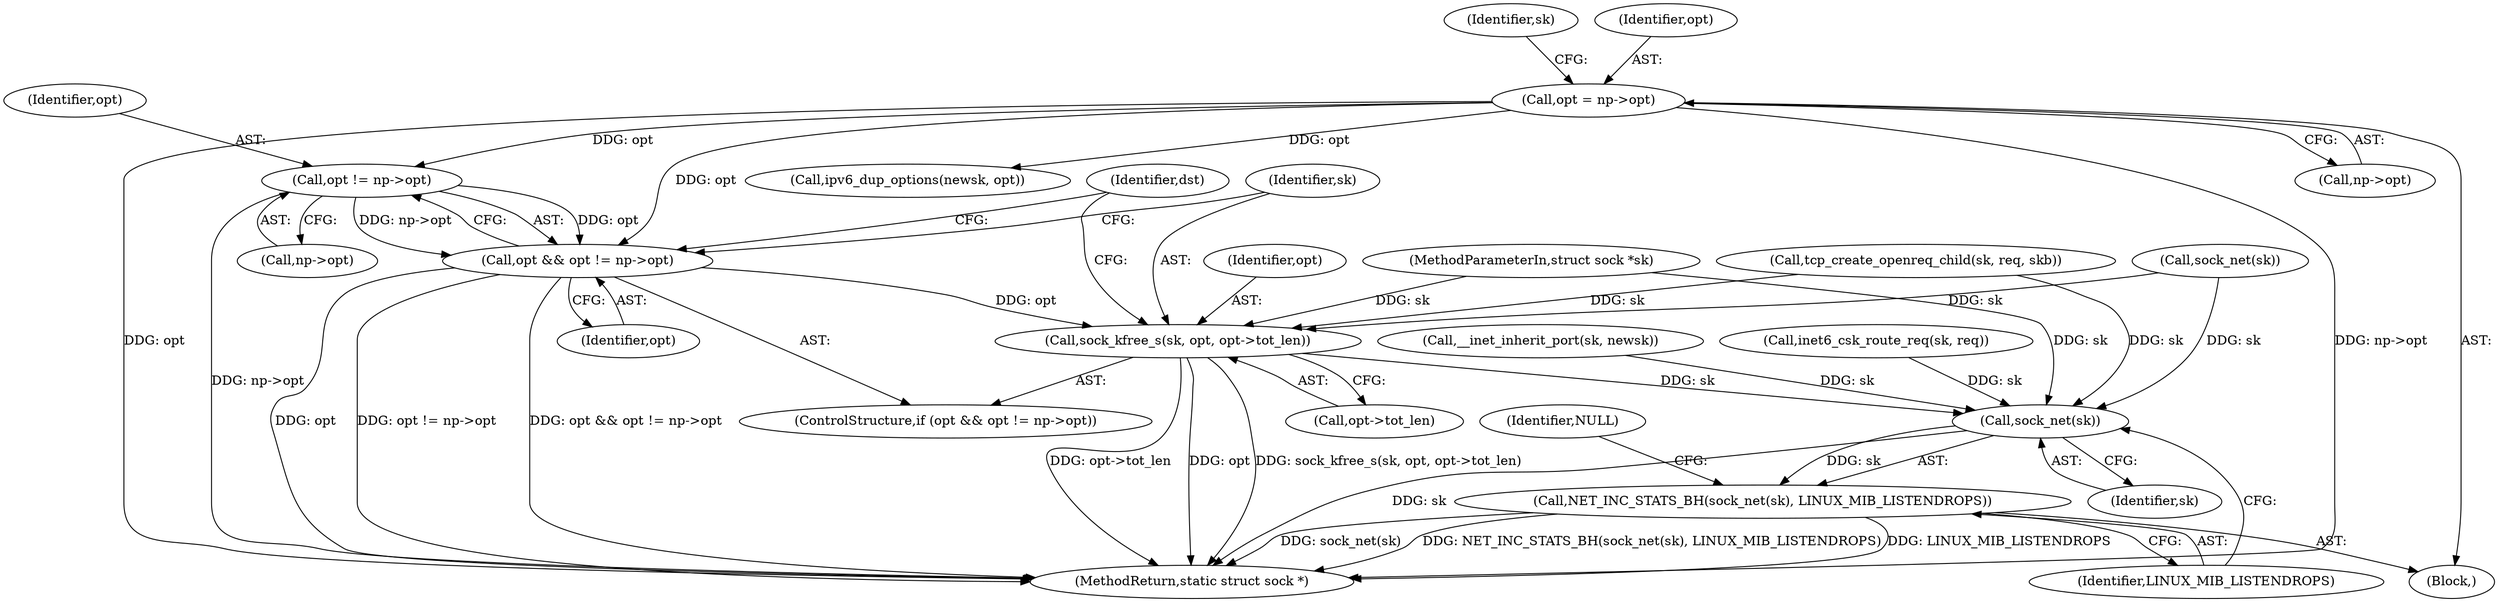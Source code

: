digraph "0_linux_f6d8bd051c391c1c0458a30b2a7abcd939329259_33@pointer" {
"1000584" [label="(Call,opt != np->opt)"];
"1000260" [label="(Call,opt = np->opt)"];
"1000582" [label="(Call,opt && opt != np->opt)"];
"1000589" [label="(Call,sock_kfree_s(sk, opt, opt->tot_len))"];
"1000599" [label="(Call,sock_net(sk))"];
"1000598" [label="(Call,NET_INC_STATS_BH(sock_net(sk), LINUX_MIB_LISTENDROPS))"];
"1000284" [label="(Call,tcp_create_openreq_child(sk, req, skb))"];
"1000562" [label="(Call,__inet_inherit_port(sk, newsk))"];
"1000267" [label="(Identifier,sk)"];
"1000591" [label="(Identifier,opt)"];
"1000604" [label="(MethodReturn,static struct sock *)"];
"1000592" [label="(Call,opt->tot_len)"];
"1000601" [label="(Identifier,LINUX_MIB_LISTENDROPS)"];
"1000600" [label="(Identifier,sk)"];
"1000577" [label="(Call,sock_net(sk))"];
"1000261" [label="(Identifier,opt)"];
"1000275" [label="(Call,inet6_csk_route_req(sk, req))"];
"1000583" [label="(Identifier,opt)"];
"1000454" [label="(Call,ipv6_dup_options(newsk, opt))"];
"1000581" [label="(ControlStructure,if (opt && opt != np->opt))"];
"1000111" [label="(MethodParameterIn,struct sock *sk)"];
"1000260" [label="(Call,opt = np->opt)"];
"1000115" [label="(Block,)"];
"1000584" [label="(Call,opt != np->opt)"];
"1000598" [label="(Call,NET_INC_STATS_BH(sock_net(sk), LINUX_MIB_LISTENDROPS))"];
"1000582" [label="(Call,opt && opt != np->opt)"];
"1000586" [label="(Call,np->opt)"];
"1000262" [label="(Call,np->opt)"];
"1000599" [label="(Call,sock_net(sk))"];
"1000585" [label="(Identifier,opt)"];
"1000596" [label="(Identifier,dst)"];
"1000589" [label="(Call,sock_kfree_s(sk, opt, opt->tot_len))"];
"1000590" [label="(Identifier,sk)"];
"1000603" [label="(Identifier,NULL)"];
"1000584" -> "1000582"  [label="AST: "];
"1000584" -> "1000586"  [label="CFG: "];
"1000585" -> "1000584"  [label="AST: "];
"1000586" -> "1000584"  [label="AST: "];
"1000582" -> "1000584"  [label="CFG: "];
"1000584" -> "1000604"  [label="DDG: np->opt"];
"1000584" -> "1000582"  [label="DDG: opt"];
"1000584" -> "1000582"  [label="DDG: np->opt"];
"1000260" -> "1000584"  [label="DDG: opt"];
"1000260" -> "1000115"  [label="AST: "];
"1000260" -> "1000262"  [label="CFG: "];
"1000261" -> "1000260"  [label="AST: "];
"1000262" -> "1000260"  [label="AST: "];
"1000267" -> "1000260"  [label="CFG: "];
"1000260" -> "1000604"  [label="DDG: np->opt"];
"1000260" -> "1000604"  [label="DDG: opt"];
"1000260" -> "1000454"  [label="DDG: opt"];
"1000260" -> "1000582"  [label="DDG: opt"];
"1000582" -> "1000581"  [label="AST: "];
"1000582" -> "1000583"  [label="CFG: "];
"1000583" -> "1000582"  [label="AST: "];
"1000590" -> "1000582"  [label="CFG: "];
"1000596" -> "1000582"  [label="CFG: "];
"1000582" -> "1000604"  [label="DDG: opt"];
"1000582" -> "1000604"  [label="DDG: opt != np->opt"];
"1000582" -> "1000604"  [label="DDG: opt && opt != np->opt"];
"1000582" -> "1000589"  [label="DDG: opt"];
"1000589" -> "1000581"  [label="AST: "];
"1000589" -> "1000592"  [label="CFG: "];
"1000590" -> "1000589"  [label="AST: "];
"1000591" -> "1000589"  [label="AST: "];
"1000592" -> "1000589"  [label="AST: "];
"1000596" -> "1000589"  [label="CFG: "];
"1000589" -> "1000604"  [label="DDG: sock_kfree_s(sk, opt, opt->tot_len)"];
"1000589" -> "1000604"  [label="DDG: opt->tot_len"];
"1000589" -> "1000604"  [label="DDG: opt"];
"1000284" -> "1000589"  [label="DDG: sk"];
"1000577" -> "1000589"  [label="DDG: sk"];
"1000111" -> "1000589"  [label="DDG: sk"];
"1000589" -> "1000599"  [label="DDG: sk"];
"1000599" -> "1000598"  [label="AST: "];
"1000599" -> "1000600"  [label="CFG: "];
"1000600" -> "1000599"  [label="AST: "];
"1000601" -> "1000599"  [label="CFG: "];
"1000599" -> "1000604"  [label="DDG: sk"];
"1000599" -> "1000598"  [label="DDG: sk"];
"1000577" -> "1000599"  [label="DDG: sk"];
"1000275" -> "1000599"  [label="DDG: sk"];
"1000284" -> "1000599"  [label="DDG: sk"];
"1000562" -> "1000599"  [label="DDG: sk"];
"1000111" -> "1000599"  [label="DDG: sk"];
"1000598" -> "1000115"  [label="AST: "];
"1000598" -> "1000601"  [label="CFG: "];
"1000601" -> "1000598"  [label="AST: "];
"1000603" -> "1000598"  [label="CFG: "];
"1000598" -> "1000604"  [label="DDG: sock_net(sk)"];
"1000598" -> "1000604"  [label="DDG: NET_INC_STATS_BH(sock_net(sk), LINUX_MIB_LISTENDROPS)"];
"1000598" -> "1000604"  [label="DDG: LINUX_MIB_LISTENDROPS"];
}
